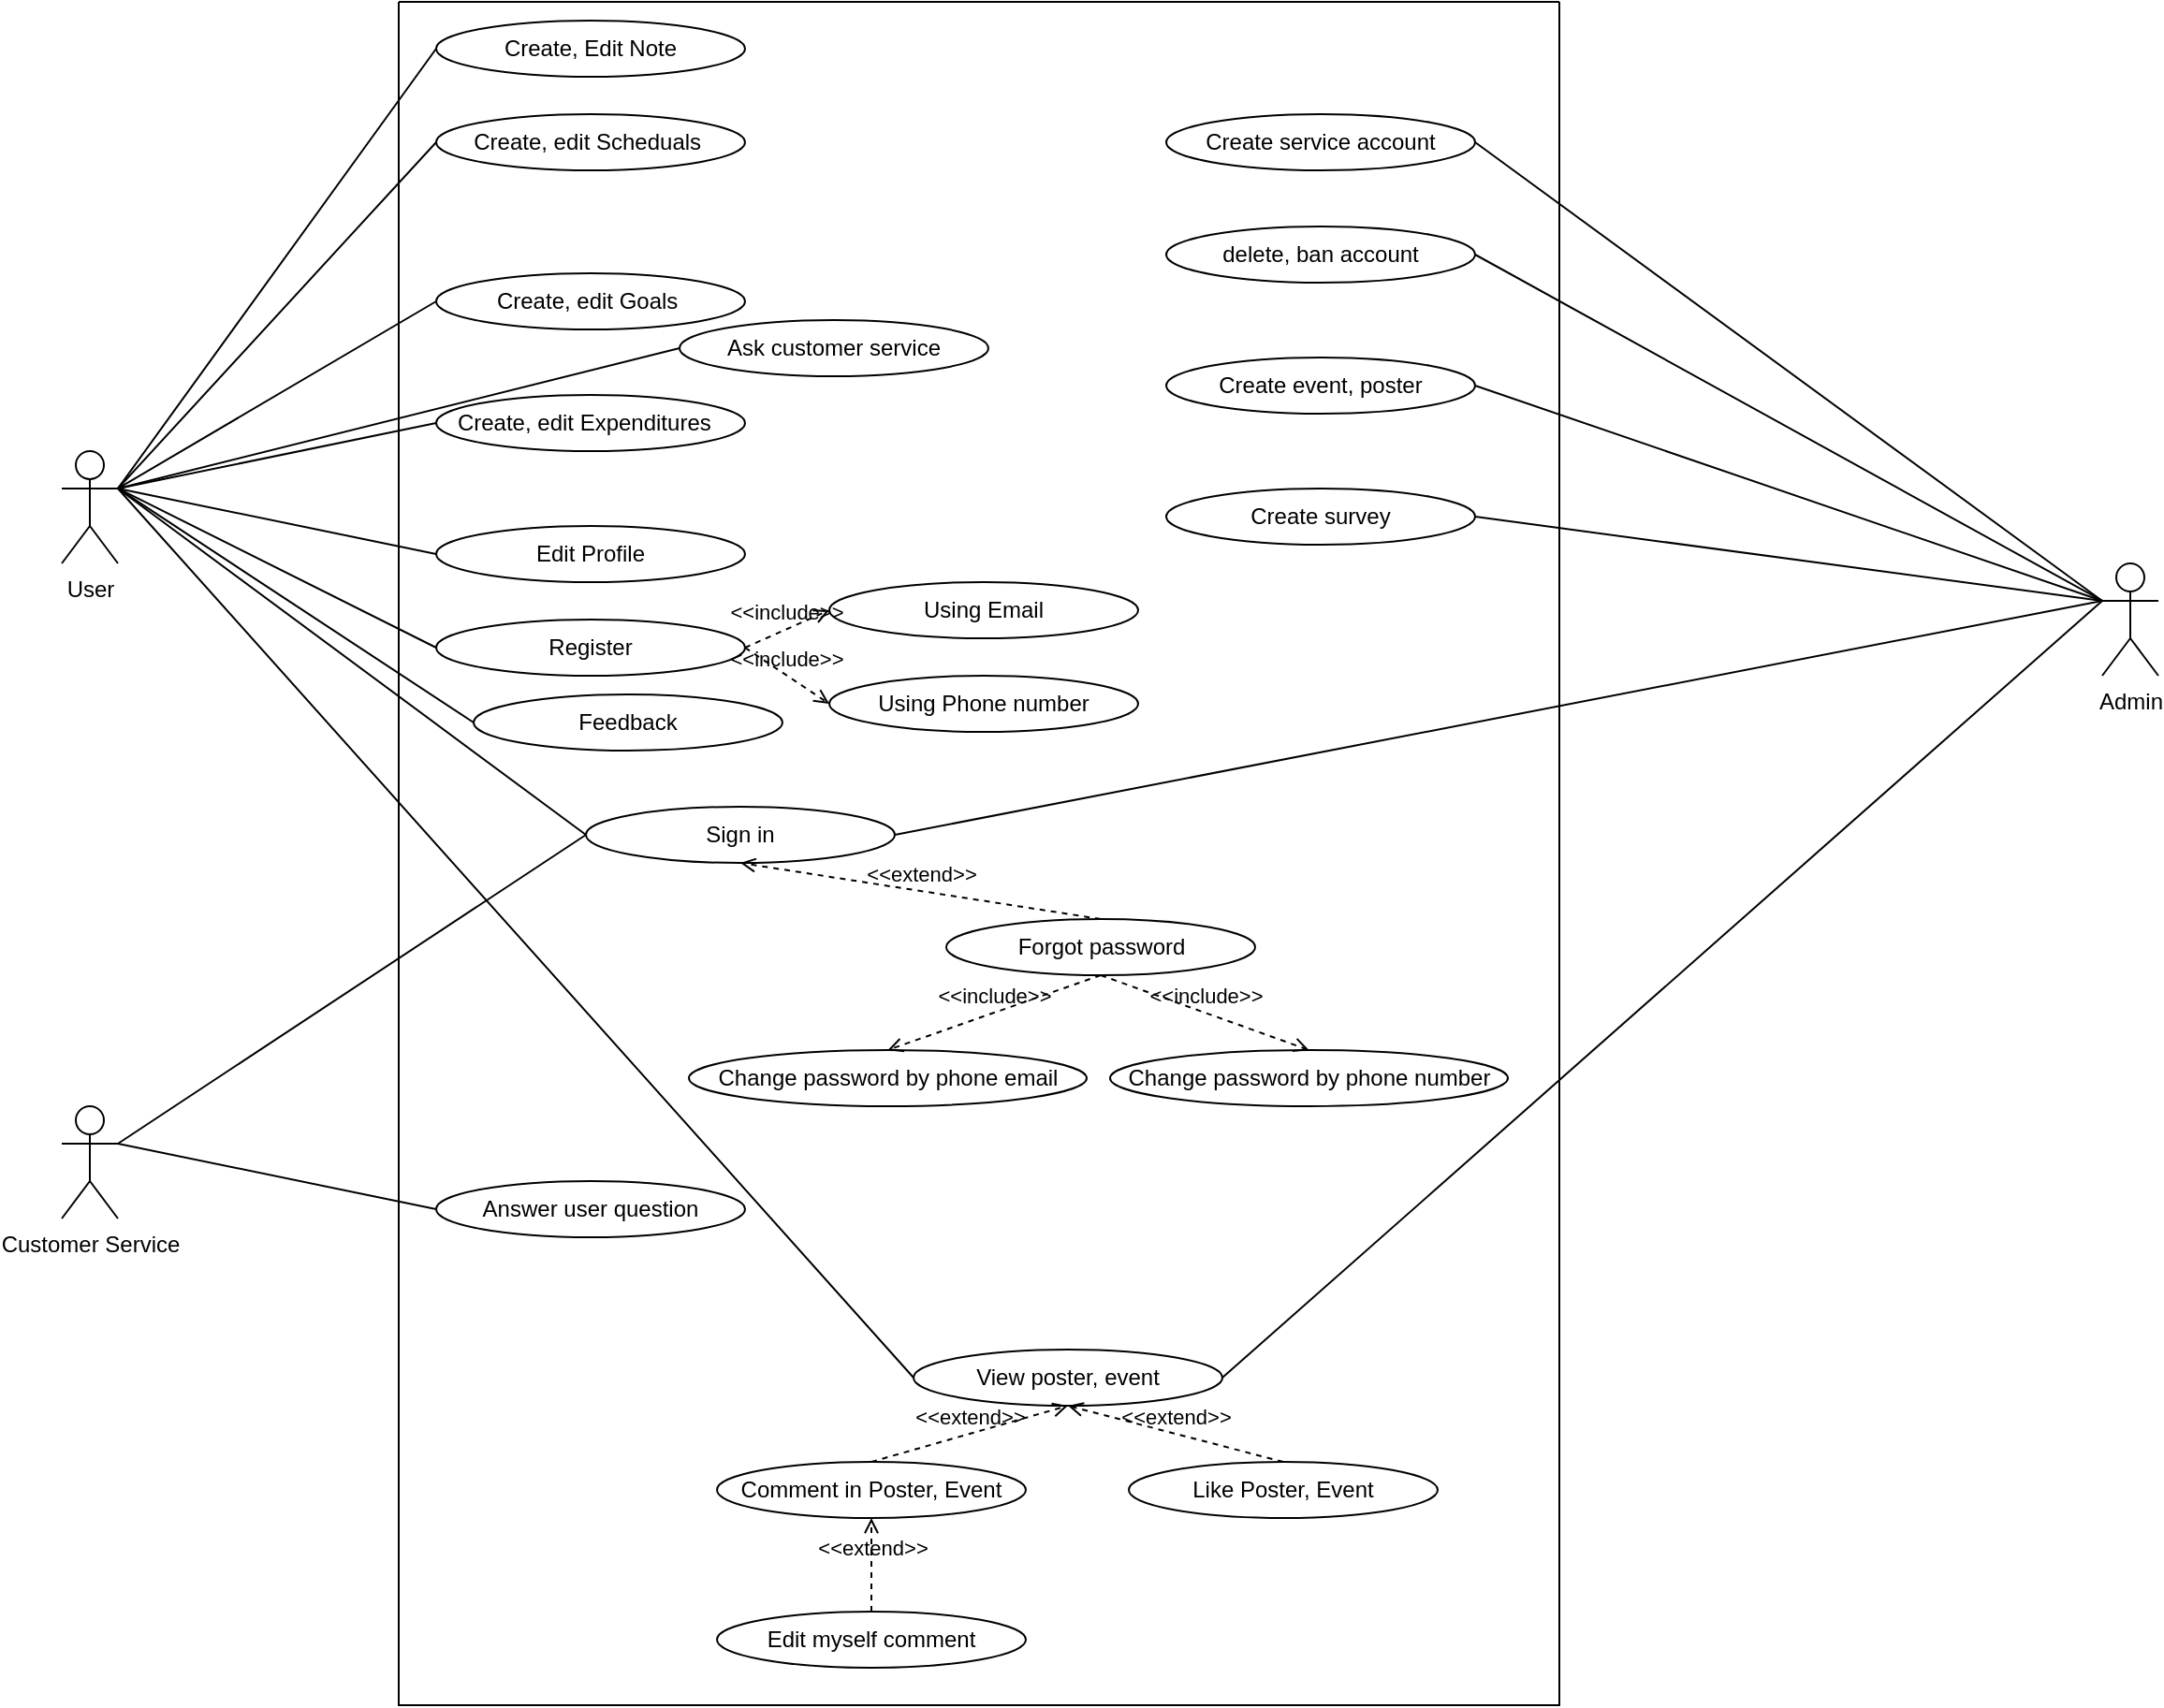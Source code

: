 <mxfile version="20.3.0" type="device"><diagram id="aty8M2HKwqZ2askGGSQU" name="Page-1"><mxGraphModel dx="1738" dy="1180" grid="1" gridSize="10" guides="1" tooltips="1" connect="1" arrows="1" fold="1" page="1" pageScale="1" pageWidth="850" pageHeight="1100" math="0" shadow="0"><root><mxCell id="0"/><mxCell id="1" parent="0"/><mxCell id="pWfof-eQQFCbNrF5vLkG-1" value="Admin&lt;br&gt;" style="shape=umlActor;verticalLabelPosition=bottom;verticalAlign=top;html=1;outlineConnect=0;" parent="1" vertex="1"><mxGeometry x="1140" y="320" width="30" height="60" as="geometry"/></mxCell><mxCell id="pWfof-eQQFCbNrF5vLkG-5" value="User" style="shape=umlActor;verticalLabelPosition=bottom;verticalAlign=top;html=1;outlineConnect=0;horizontal=1;align=center;" parent="1" vertex="1"><mxGeometry x="50" y="260" width="30" height="60" as="geometry"/></mxCell><mxCell id="pWfof-eQQFCbNrF5vLkG-6" value="" style="swimlane;startSize=0;" parent="1" vertex="1"><mxGeometry x="230" y="20" width="620" height="910" as="geometry"><mxRectangle x="310" y="20" width="50" height="40" as="alternateBounds"/></mxGeometry></mxCell><mxCell id="pWfof-eQQFCbNrF5vLkG-8" value="Sign in" style="ellipse;whiteSpace=wrap;html=1;" parent="pWfof-eQQFCbNrF5vLkG-6" vertex="1"><mxGeometry x="100" y="430" width="165" height="30" as="geometry"/></mxCell><mxCell id="pWfof-eQQFCbNrF5vLkG-15" value="Register" style="ellipse;whiteSpace=wrap;html=1;" parent="pWfof-eQQFCbNrF5vLkG-6" vertex="1"><mxGeometry x="20" y="330" width="165" height="30" as="geometry"/></mxCell><mxCell id="pWfof-eQQFCbNrF5vLkG-18" value="Create, Edit Note" style="ellipse;whiteSpace=wrap;html=1;" parent="pWfof-eQQFCbNrF5vLkG-6" vertex="1"><mxGeometry x="20" y="10" width="165" height="30" as="geometry"/></mxCell><mxCell id="pWfof-eQQFCbNrF5vLkG-21" value="Create, edit Scheduals&amp;nbsp;" style="ellipse;whiteSpace=wrap;html=1;" parent="pWfof-eQQFCbNrF5vLkG-6" vertex="1"><mxGeometry x="20" y="60" width="165" height="30" as="geometry"/></mxCell><mxCell id="pWfof-eQQFCbNrF5vLkG-26" value="Create, edit Goals&amp;nbsp;" style="ellipse;whiteSpace=wrap;html=1;" parent="pWfof-eQQFCbNrF5vLkG-6" vertex="1"><mxGeometry x="20" y="145" width="165" height="30" as="geometry"/></mxCell><mxCell id="pWfof-eQQFCbNrF5vLkG-29" value="Create, edit Expenditures&amp;nbsp;&amp;nbsp;" style="ellipse;whiteSpace=wrap;html=1;" parent="pWfof-eQQFCbNrF5vLkG-6" vertex="1"><mxGeometry x="20" y="210" width="165" height="30" as="geometry"/></mxCell><mxCell id="ijD5BFdQEbHKsdEyB4lS-7" value="Edit Profile" style="ellipse;whiteSpace=wrap;html=1;" parent="pWfof-eQQFCbNrF5vLkG-6" vertex="1"><mxGeometry x="20" y="280" width="165" height="30" as="geometry"/></mxCell><mxCell id="ijD5BFdQEbHKsdEyB4lS-9" value="Create service account" style="ellipse;whiteSpace=wrap;html=1;" parent="pWfof-eQQFCbNrF5vLkG-6" vertex="1"><mxGeometry x="410" y="60" width="165" height="30" as="geometry"/></mxCell><mxCell id="ijD5BFdQEbHKsdEyB4lS-11" value="delete, ban account" style="ellipse;whiteSpace=wrap;html=1;" parent="pWfof-eQQFCbNrF5vLkG-6" vertex="1"><mxGeometry x="410" y="120" width="165" height="30" as="geometry"/></mxCell><mxCell id="ijD5BFdQEbHKsdEyB4lS-13" value="Create event, poster" style="ellipse;whiteSpace=wrap;html=1;" parent="pWfof-eQQFCbNrF5vLkG-6" vertex="1"><mxGeometry x="410" y="190" width="165" height="30" as="geometry"/></mxCell><mxCell id="ijD5BFdQEbHKsdEyB4lS-16" style="edgeStyle=orthogonalEdgeStyle;rounded=0;orthogonalLoop=1;jettySize=auto;html=1;exitX=0.5;exitY=1;exitDx=0;exitDy=0;" parent="pWfof-eQQFCbNrF5vLkG-6" source="pWfof-eQQFCbNrF5vLkG-15" target="pWfof-eQQFCbNrF5vLkG-15" edge="1"><mxGeometry relative="1" as="geometry"/></mxCell><mxCell id="ijD5BFdQEbHKsdEyB4lS-20" value="Comment in Poster, Event" style="ellipse;whiteSpace=wrap;html=1;" parent="pWfof-eQQFCbNrF5vLkG-6" vertex="1"><mxGeometry x="170" y="780" width="165" height="30" as="geometry"/></mxCell><mxCell id="ijD5BFdQEbHKsdEyB4lS-26" value="Like Poster, Event" style="ellipse;whiteSpace=wrap;html=1;" parent="pWfof-eQQFCbNrF5vLkG-6" vertex="1"><mxGeometry x="390" y="780" width="165" height="30" as="geometry"/></mxCell><mxCell id="ijD5BFdQEbHKsdEyB4lS-29" value="Answer user question" style="ellipse;whiteSpace=wrap;html=1;" parent="pWfof-eQQFCbNrF5vLkG-6" vertex="1"><mxGeometry x="20" y="630" width="165" height="30" as="geometry"/></mxCell><mxCell id="ijD5BFdQEbHKsdEyB4lS-31" value="Ask customer service" style="ellipse;whiteSpace=wrap;html=1;" parent="pWfof-eQQFCbNrF5vLkG-6" vertex="1"><mxGeometry x="150" y="170" width="165" height="30" as="geometry"/></mxCell><mxCell id="ijD5BFdQEbHKsdEyB4lS-33" value="Feedback" style="ellipse;whiteSpace=wrap;html=1;" parent="pWfof-eQQFCbNrF5vLkG-6" vertex="1"><mxGeometry x="40" y="370" width="165" height="30" as="geometry"/></mxCell><mxCell id="ijD5BFdQEbHKsdEyB4lS-35" value="Create survey" style="ellipse;whiteSpace=wrap;html=1;" parent="pWfof-eQQFCbNrF5vLkG-6" vertex="1"><mxGeometry x="410" y="260" width="165" height="30" as="geometry"/></mxCell><mxCell id="8WCQnaSr8WxQVvXtw9JR-1" value="Edit myself comment" style="ellipse;whiteSpace=wrap;html=1;" vertex="1" parent="pWfof-eQQFCbNrF5vLkG-6"><mxGeometry x="170" y="860" width="165" height="30" as="geometry"/></mxCell><mxCell id="8WCQnaSr8WxQVvXtw9JR-4" value="Forgot password" style="ellipse;whiteSpace=wrap;html=1;" vertex="1" parent="pWfof-eQQFCbNrF5vLkG-6"><mxGeometry x="292.5" y="490" width="165" height="30" as="geometry"/></mxCell><mxCell id="8WCQnaSr8WxQVvXtw9JR-11" value="Change password by phone number" style="ellipse;whiteSpace=wrap;html=1;" vertex="1" parent="pWfof-eQQFCbNrF5vLkG-6"><mxGeometry x="380" y="560" width="212.5" height="30" as="geometry"/></mxCell><mxCell id="8WCQnaSr8WxQVvXtw9JR-12" value="Change password by phone email" style="ellipse;whiteSpace=wrap;html=1;" vertex="1" parent="pWfof-eQQFCbNrF5vLkG-6"><mxGeometry x="155" y="560" width="212.5" height="30" as="geometry"/></mxCell><mxCell id="8WCQnaSr8WxQVvXtw9JR-14" value="&amp;lt;&amp;lt;include&amp;gt;&amp;gt;" style="html=1;verticalAlign=bottom;labelBackgroundColor=none;endArrow=open;endFill=0;dashed=1;rounded=0;entryX=0.5;entryY=0;entryDx=0;entryDy=0;exitX=0.5;exitY=1;exitDx=0;exitDy=0;" edge="1" parent="pWfof-eQQFCbNrF5vLkG-6" source="8WCQnaSr8WxQVvXtw9JR-4" target="8WCQnaSr8WxQVvXtw9JR-12"><mxGeometry width="160" relative="1" as="geometry"><mxPoint x="312.5" y="430" as="sourcePoint"/><mxPoint x="472.5" y="430" as="targetPoint"/></mxGeometry></mxCell><mxCell id="8WCQnaSr8WxQVvXtw9JR-15" value="&amp;lt;&amp;lt;include&amp;gt;&amp;gt;" style="html=1;verticalAlign=bottom;labelBackgroundColor=none;endArrow=open;endFill=0;dashed=1;rounded=0;entryX=0.5;entryY=0;entryDx=0;entryDy=0;exitX=0.5;exitY=1;exitDx=0;exitDy=0;" edge="1" parent="pWfof-eQQFCbNrF5vLkG-6" source="8WCQnaSr8WxQVvXtw9JR-4" target="8WCQnaSr8WxQVvXtw9JR-11"><mxGeometry width="160" relative="1" as="geometry"><mxPoint x="312.5" y="430" as="sourcePoint"/><mxPoint x="472.5" y="430" as="targetPoint"/></mxGeometry></mxCell><mxCell id="8WCQnaSr8WxQVvXtw9JR-16" value="&amp;lt;&amp;lt;extend&amp;gt;&amp;gt;" style="html=1;verticalAlign=bottom;labelBackgroundColor=none;endArrow=open;endFill=0;dashed=1;rounded=0;entryX=0.5;entryY=1;entryDx=0;entryDy=0;exitX=0.5;exitY=0;exitDx=0;exitDy=0;" edge="1" parent="pWfof-eQQFCbNrF5vLkG-6" source="8WCQnaSr8WxQVvXtw9JR-4" target="pWfof-eQQFCbNrF5vLkG-8"><mxGeometry width="160" relative="1" as="geometry"><mxPoint x="297.5" y="400" as="sourcePoint"/><mxPoint x="457.5" y="400" as="targetPoint"/></mxGeometry></mxCell><mxCell id="8WCQnaSr8WxQVvXtw9JR-17" value="&amp;lt;&amp;lt;extend&amp;gt;&amp;gt;" style="html=1;verticalAlign=bottom;labelBackgroundColor=none;endArrow=open;endFill=0;dashed=1;rounded=0;entryX=0.5;entryY=1;entryDx=0;entryDy=0;exitX=0.5;exitY=0;exitDx=0;exitDy=0;" edge="1" parent="pWfof-eQQFCbNrF5vLkG-6" source="8WCQnaSr8WxQVvXtw9JR-1" target="ijD5BFdQEbHKsdEyB4lS-20"><mxGeometry width="160" relative="1" as="geometry"><mxPoint x="370" y="550" as="sourcePoint"/><mxPoint x="292.5" y="810" as="targetPoint"/></mxGeometry></mxCell><mxCell id="8WCQnaSr8WxQVvXtw9JR-18" value="Using Email" style="ellipse;whiteSpace=wrap;html=1;" vertex="1" parent="pWfof-eQQFCbNrF5vLkG-6"><mxGeometry x="230" y="310" width="165" height="30" as="geometry"/></mxCell><mxCell id="8WCQnaSr8WxQVvXtw9JR-19" value="&amp;lt;&amp;lt;include&amp;gt;&amp;gt;" style="html=1;verticalAlign=bottom;labelBackgroundColor=none;endArrow=open;endFill=0;dashed=1;rounded=0;entryX=0;entryY=0.5;entryDx=0;entryDy=0;exitX=1;exitY=0.5;exitDx=0;exitDy=0;" edge="1" parent="pWfof-eQQFCbNrF5vLkG-6" source="pWfof-eQQFCbNrF5vLkG-15" target="8WCQnaSr8WxQVvXtw9JR-18"><mxGeometry width="160" relative="1" as="geometry"><mxPoint x="260" y="370" as="sourcePoint"/><mxPoint x="420" y="370" as="targetPoint"/></mxGeometry></mxCell><mxCell id="8WCQnaSr8WxQVvXtw9JR-21" value="Using Phone number" style="ellipse;whiteSpace=wrap;html=1;" vertex="1" parent="pWfof-eQQFCbNrF5vLkG-6"><mxGeometry x="230" y="360" width="165" height="30" as="geometry"/></mxCell><mxCell id="8WCQnaSr8WxQVvXtw9JR-22" value="&amp;lt;&amp;lt;include&amp;gt;&amp;gt;" style="html=1;verticalAlign=bottom;labelBackgroundColor=none;endArrow=open;endFill=0;dashed=1;rounded=0;entryX=0;entryY=0.5;entryDx=0;entryDy=0;exitX=1;exitY=0.5;exitDx=0;exitDy=0;" edge="1" parent="pWfof-eQQFCbNrF5vLkG-6" source="pWfof-eQQFCbNrF5vLkG-15" target="8WCQnaSr8WxQVvXtw9JR-21"><mxGeometry width="160" relative="1" as="geometry"><mxPoint x="180" y="530" as="sourcePoint"/><mxPoint x="340" y="530" as="targetPoint"/></mxGeometry></mxCell><mxCell id="8WCQnaSr8WxQVvXtw9JR-23" value="View poster, event" style="ellipse;whiteSpace=wrap;html=1;" vertex="1" parent="pWfof-eQQFCbNrF5vLkG-6"><mxGeometry x="275" y="720" width="165" height="30" as="geometry"/></mxCell><mxCell id="8WCQnaSr8WxQVvXtw9JR-27" value="&amp;lt;&amp;lt;extend&amp;gt;&amp;gt;" style="html=1;verticalAlign=bottom;labelBackgroundColor=none;endArrow=open;endFill=0;dashed=1;rounded=0;entryX=0.5;entryY=1;entryDx=0;entryDy=0;exitX=0.5;exitY=0;exitDx=0;exitDy=0;" edge="1" parent="pWfof-eQQFCbNrF5vLkG-6" source="ijD5BFdQEbHKsdEyB4lS-26" target="8WCQnaSr8WxQVvXtw9JR-23"><mxGeometry width="160" relative="1" as="geometry"><mxPoint x="270" y="740" as="sourcePoint"/><mxPoint x="430" y="740" as="targetPoint"/></mxGeometry></mxCell><mxCell id="8WCQnaSr8WxQVvXtw9JR-30" value="&amp;lt;&amp;lt;extend&amp;gt;&amp;gt;" style="html=1;verticalAlign=bottom;labelBackgroundColor=none;endArrow=open;endFill=0;dashed=1;rounded=0;entryX=0.5;entryY=1;entryDx=0;entryDy=0;exitX=0.5;exitY=0;exitDx=0;exitDy=0;" edge="1" parent="pWfof-eQQFCbNrF5vLkG-6" source="ijD5BFdQEbHKsdEyB4lS-20" target="8WCQnaSr8WxQVvXtw9JR-23"><mxGeometry width="160" relative="1" as="geometry"><mxPoint x="262.5" y="870" as="sourcePoint"/><mxPoint x="262.5" y="820" as="targetPoint"/></mxGeometry></mxCell><mxCell id="pWfof-eQQFCbNrF5vLkG-12" value="" style="endArrow=none;html=1;rounded=0;exitX=1;exitY=0.333;exitDx=0;exitDy=0;exitPerimeter=0;entryX=0;entryY=0.5;entryDx=0;entryDy=0;" parent="1" source="pWfof-eQQFCbNrF5vLkG-5" target="pWfof-eQQFCbNrF5vLkG-8" edge="1"><mxGeometry width="50" height="50" relative="1" as="geometry"><mxPoint x="420" y="290" as="sourcePoint"/><mxPoint x="470" y="240" as="targetPoint"/></mxGeometry></mxCell><mxCell id="pWfof-eQQFCbNrF5vLkG-13" value="" style="endArrow=none;html=1;rounded=0;exitX=0;exitY=0.333;exitDx=0;exitDy=0;exitPerimeter=0;entryX=1;entryY=0.5;entryDx=0;entryDy=0;" parent="1" source="pWfof-eQQFCbNrF5vLkG-1" target="pWfof-eQQFCbNrF5vLkG-8" edge="1"><mxGeometry width="50" height="50" relative="1" as="geometry"><mxPoint x="420" y="290" as="sourcePoint"/><mxPoint x="470" y="240" as="targetPoint"/></mxGeometry></mxCell><mxCell id="pWfof-eQQFCbNrF5vLkG-16" value="" style="endArrow=none;html=1;rounded=0;exitX=1;exitY=0.333;exitDx=0;exitDy=0;exitPerimeter=0;entryX=0;entryY=0.5;entryDx=0;entryDy=0;" parent="1" source="pWfof-eQQFCbNrF5vLkG-5" target="pWfof-eQQFCbNrF5vLkG-15" edge="1"><mxGeometry width="50" height="50" relative="1" as="geometry"><mxPoint x="420" y="290" as="sourcePoint"/><mxPoint x="470" y="240" as="targetPoint"/><Array as="points"/></mxGeometry></mxCell><mxCell id="ijD5BFdQEbHKsdEyB4lS-3" value="" style="endArrow=none;html=1;rounded=0;exitX=1;exitY=0.333;exitDx=0;exitDy=0;exitPerimeter=0;entryX=0;entryY=0.5;entryDx=0;entryDy=0;" parent="1" source="pWfof-eQQFCbNrF5vLkG-5" target="pWfof-eQQFCbNrF5vLkG-18" edge="1"><mxGeometry width="50" height="50" relative="1" as="geometry"><mxPoint x="310" y="450" as="sourcePoint"/><mxPoint x="360" y="400" as="targetPoint"/></mxGeometry></mxCell><mxCell id="ijD5BFdQEbHKsdEyB4lS-4" value="" style="endArrow=none;html=1;rounded=0;exitX=1;exitY=0.333;exitDx=0;exitDy=0;exitPerimeter=0;entryX=0;entryY=0.5;entryDx=0;entryDy=0;" parent="1" source="pWfof-eQQFCbNrF5vLkG-5" target="pWfof-eQQFCbNrF5vLkG-21" edge="1"><mxGeometry width="50" height="50" relative="1" as="geometry"><mxPoint x="310" y="450" as="sourcePoint"/><mxPoint x="360" y="400" as="targetPoint"/></mxGeometry></mxCell><mxCell id="ijD5BFdQEbHKsdEyB4lS-5" value="" style="endArrow=none;html=1;rounded=0;exitX=1;exitY=0.333;exitDx=0;exitDy=0;exitPerimeter=0;entryX=0;entryY=0.5;entryDx=0;entryDy=0;" parent="1" source="pWfof-eQQFCbNrF5vLkG-5" target="pWfof-eQQFCbNrF5vLkG-26" edge="1"><mxGeometry width="50" height="50" relative="1" as="geometry"><mxPoint x="310" y="450" as="sourcePoint"/><mxPoint x="360" y="400" as="targetPoint"/></mxGeometry></mxCell><mxCell id="ijD5BFdQEbHKsdEyB4lS-6" value="" style="endArrow=none;html=1;rounded=0;exitX=1;exitY=0.333;exitDx=0;exitDy=0;exitPerimeter=0;entryX=0;entryY=0.5;entryDx=0;entryDy=0;" parent="1" source="pWfof-eQQFCbNrF5vLkG-5" target="pWfof-eQQFCbNrF5vLkG-29" edge="1"><mxGeometry width="50" height="50" relative="1" as="geometry"><mxPoint x="310" y="450" as="sourcePoint"/><mxPoint x="360" y="400" as="targetPoint"/></mxGeometry></mxCell><mxCell id="ijD5BFdQEbHKsdEyB4lS-8" value="" style="endArrow=none;html=1;rounded=0;exitX=1;exitY=0.333;exitDx=0;exitDy=0;exitPerimeter=0;entryX=0;entryY=0.5;entryDx=0;entryDy=0;" parent="1" source="pWfof-eQQFCbNrF5vLkG-5" target="ijD5BFdQEbHKsdEyB4lS-7" edge="1"><mxGeometry width="50" height="50" relative="1" as="geometry"><mxPoint x="490" y="400" as="sourcePoint"/><mxPoint x="540" y="350" as="targetPoint"/></mxGeometry></mxCell><mxCell id="ijD5BFdQEbHKsdEyB4lS-10" value="" style="endArrow=none;html=1;rounded=0;entryX=1;entryY=0.5;entryDx=0;entryDy=0;exitX=0;exitY=0.333;exitDx=0;exitDy=0;exitPerimeter=0;" parent="1" source="pWfof-eQQFCbNrF5vLkG-1" target="ijD5BFdQEbHKsdEyB4lS-9" edge="1"><mxGeometry width="50" height="50" relative="1" as="geometry"><mxPoint x="490" y="400" as="sourcePoint"/><mxPoint x="540" y="350" as="targetPoint"/></mxGeometry></mxCell><mxCell id="ijD5BFdQEbHKsdEyB4lS-12" value="" style="endArrow=none;html=1;rounded=0;entryX=1;entryY=0.5;entryDx=0;entryDy=0;exitX=0;exitY=0.333;exitDx=0;exitDy=0;exitPerimeter=0;" parent="1" source="pWfof-eQQFCbNrF5vLkG-1" target="ijD5BFdQEbHKsdEyB4lS-11" edge="1"><mxGeometry width="50" height="50" relative="1" as="geometry"><mxPoint x="490" y="400" as="sourcePoint"/><mxPoint x="540" y="350" as="targetPoint"/></mxGeometry></mxCell><mxCell id="ijD5BFdQEbHKsdEyB4lS-14" value="" style="endArrow=none;html=1;rounded=0;entryX=1;entryY=0.5;entryDx=0;entryDy=0;exitX=0;exitY=0.333;exitDx=0;exitDy=0;exitPerimeter=0;" parent="1" source="pWfof-eQQFCbNrF5vLkG-1" target="ijD5BFdQEbHKsdEyB4lS-13" edge="1"><mxGeometry width="50" height="50" relative="1" as="geometry"><mxPoint x="490" y="400" as="sourcePoint"/><mxPoint x="540" y="350" as="targetPoint"/></mxGeometry></mxCell><mxCell id="ijD5BFdQEbHKsdEyB4lS-15" value="Customer Service" style="shape=umlActor;verticalLabelPosition=bottom;verticalAlign=top;html=1;outlineConnect=0;" parent="1" vertex="1"><mxGeometry x="50" y="610" width="30" height="60" as="geometry"/></mxCell><mxCell id="ijD5BFdQEbHKsdEyB4lS-18" value="" style="endArrow=none;html=1;rounded=0;exitX=1;exitY=0.333;exitDx=0;exitDy=0;exitPerimeter=0;entryX=0;entryY=0.5;entryDx=0;entryDy=0;" parent="1" source="ijD5BFdQEbHKsdEyB4lS-15" target="pWfof-eQQFCbNrF5vLkG-8" edge="1"><mxGeometry width="50" height="50" relative="1" as="geometry"><mxPoint x="490" y="400" as="sourcePoint"/><mxPoint x="540" y="350" as="targetPoint"/></mxGeometry></mxCell><mxCell id="ijD5BFdQEbHKsdEyB4lS-30" value="" style="endArrow=none;html=1;rounded=0;exitX=1;exitY=0.333;exitDx=0;exitDy=0;exitPerimeter=0;entryX=0;entryY=0.5;entryDx=0;entryDy=0;" parent="1" source="ijD5BFdQEbHKsdEyB4lS-15" target="ijD5BFdQEbHKsdEyB4lS-29" edge="1"><mxGeometry width="50" height="50" relative="1" as="geometry"><mxPoint x="490" y="400" as="sourcePoint"/><mxPoint x="540" y="350" as="targetPoint"/></mxGeometry></mxCell><mxCell id="ijD5BFdQEbHKsdEyB4lS-32" value="" style="endArrow=none;html=1;rounded=0;exitX=1;exitY=0.333;exitDx=0;exitDy=0;exitPerimeter=0;entryX=0;entryY=0.5;entryDx=0;entryDy=0;" parent="1" source="pWfof-eQQFCbNrF5vLkG-5" target="ijD5BFdQEbHKsdEyB4lS-31" edge="1"><mxGeometry width="50" height="50" relative="1" as="geometry"><mxPoint x="490" y="400" as="sourcePoint"/><mxPoint x="540" y="350" as="targetPoint"/></mxGeometry></mxCell><mxCell id="ijD5BFdQEbHKsdEyB4lS-34" value="" style="endArrow=none;html=1;rounded=0;exitX=1;exitY=0.333;exitDx=0;exitDy=0;exitPerimeter=0;entryX=0;entryY=0.5;entryDx=0;entryDy=0;" parent="1" source="pWfof-eQQFCbNrF5vLkG-5" target="ijD5BFdQEbHKsdEyB4lS-33" edge="1"><mxGeometry width="50" height="50" relative="1" as="geometry"><mxPoint x="490" y="400" as="sourcePoint"/><mxPoint x="540" y="350" as="targetPoint"/></mxGeometry></mxCell><mxCell id="ijD5BFdQEbHKsdEyB4lS-36" value="" style="endArrow=none;html=1;rounded=0;entryX=1;entryY=0.5;entryDx=0;entryDy=0;exitX=0;exitY=0.333;exitDx=0;exitDy=0;exitPerimeter=0;" parent="1" source="pWfof-eQQFCbNrF5vLkG-1" target="ijD5BFdQEbHKsdEyB4lS-35" edge="1"><mxGeometry width="50" height="50" relative="1" as="geometry"><mxPoint x="490" y="400" as="sourcePoint"/><mxPoint x="540" y="350" as="targetPoint"/></mxGeometry></mxCell><mxCell id="8WCQnaSr8WxQVvXtw9JR-24" value="" style="endArrow=none;html=1;rounded=0;exitX=1;exitY=0.333;exitDx=0;exitDy=0;exitPerimeter=0;entryX=0;entryY=0.5;entryDx=0;entryDy=0;" edge="1" parent="1" source="pWfof-eQQFCbNrF5vLkG-5" target="8WCQnaSr8WxQVvXtw9JR-23"><mxGeometry width="50" height="50" relative="1" as="geometry"><mxPoint x="500" y="440" as="sourcePoint"/><mxPoint x="550" y="390" as="targetPoint"/></mxGeometry></mxCell><mxCell id="8WCQnaSr8WxQVvXtw9JR-25" value="" style="endArrow=none;html=1;rounded=0;exitX=1;exitY=0.5;exitDx=0;exitDy=0;entryX=0;entryY=0.333;entryDx=0;entryDy=0;entryPerimeter=0;" edge="1" parent="1" source="8WCQnaSr8WxQVvXtw9JR-23" target="pWfof-eQQFCbNrF5vLkG-1"><mxGeometry width="50" height="50" relative="1" as="geometry"><mxPoint x="450" y="410" as="sourcePoint"/><mxPoint x="500" y="360" as="targetPoint"/></mxGeometry></mxCell></root></mxGraphModel></diagram></mxfile>